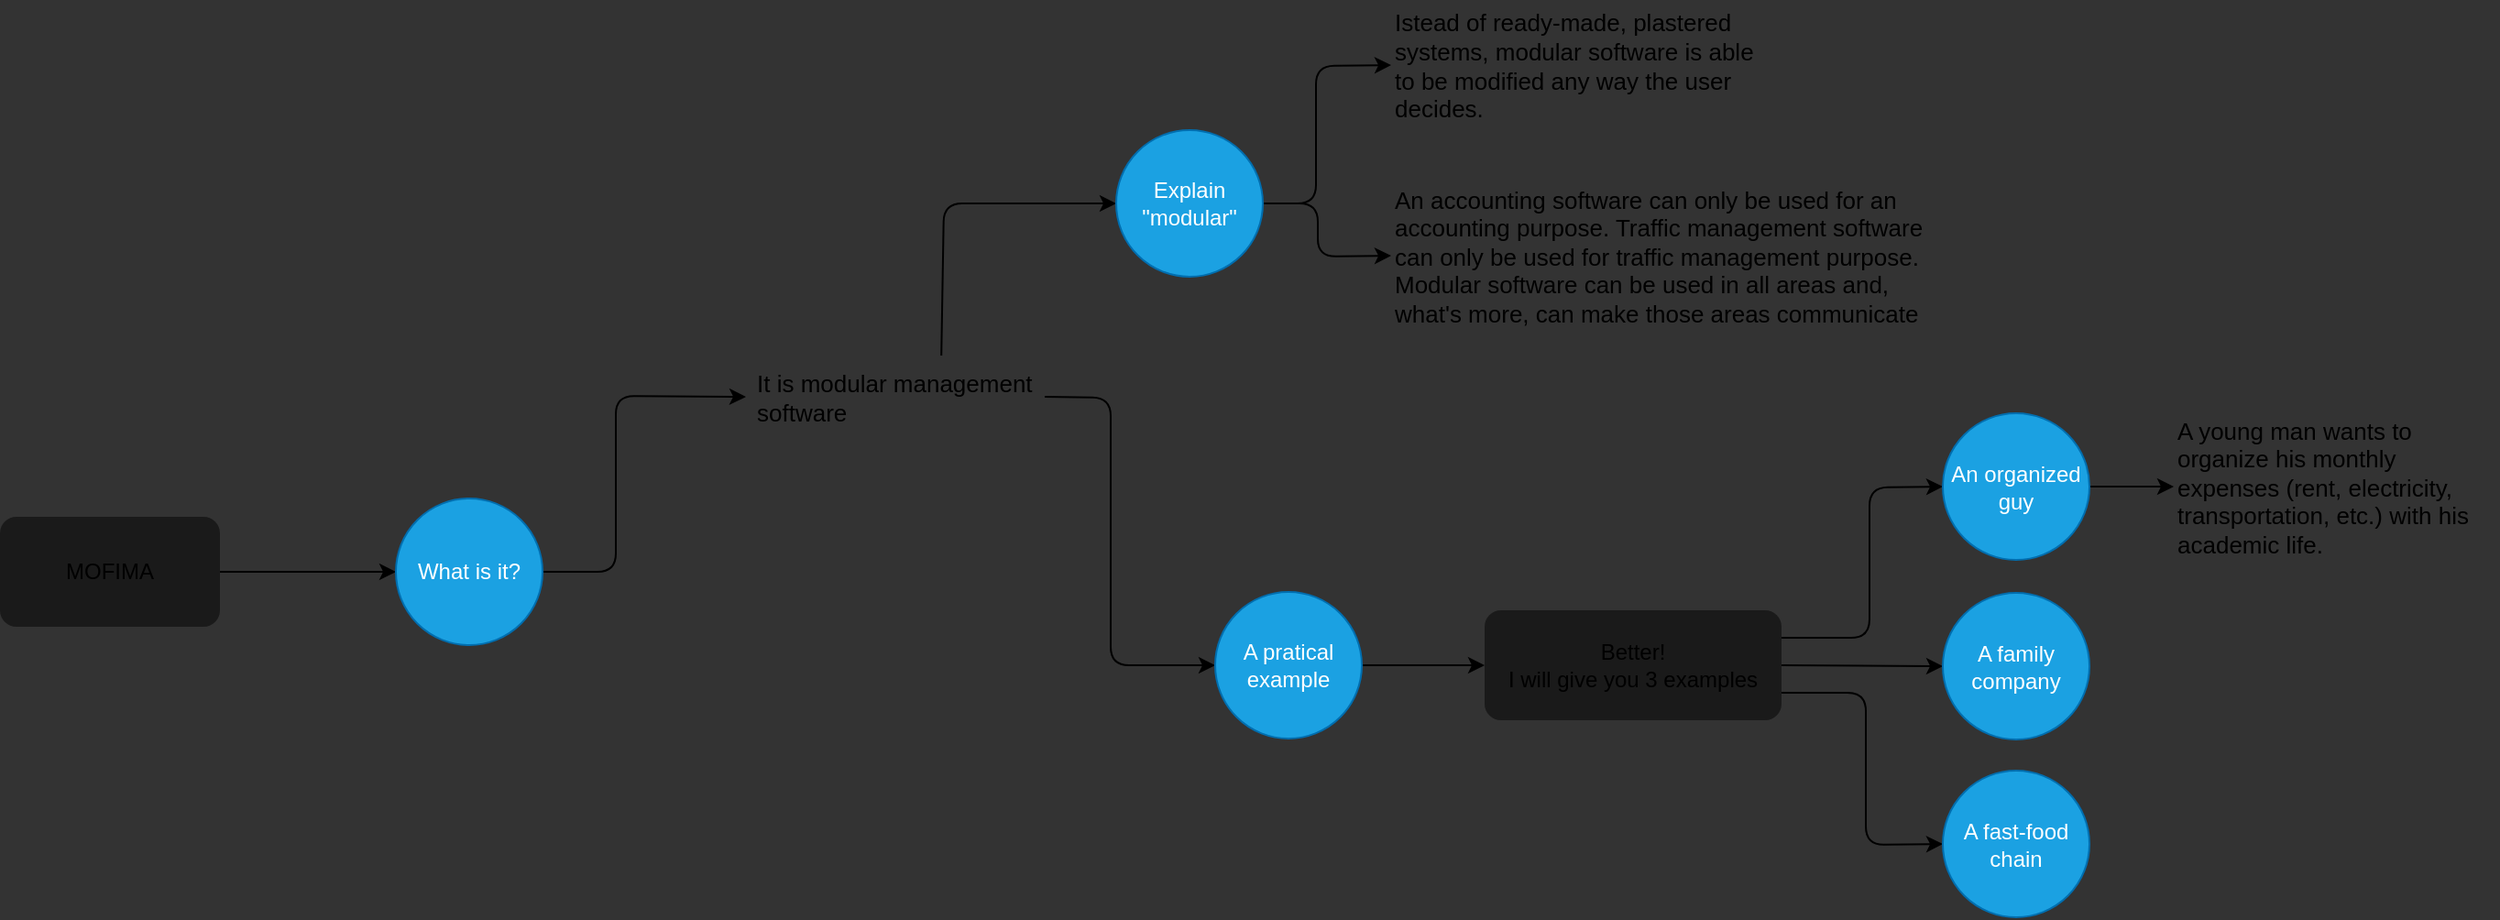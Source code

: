 <mxfile>
    <diagram id="ZWsR88qyobfc40CuGk_Y" name="Página-1">
        <mxGraphModel dx="1212" dy="690" grid="0" gridSize="10" guides="1" tooltips="1" connect="1" arrows="1" fold="1" page="1" pageScale="1" pageWidth="2336" pageHeight="1654" background="#333333" math="0" shadow="0">
            <root>
                <mxCell id="0"/>
                <mxCell id="1" parent="0"/>
                <mxCell id="4" style="edgeStyle=none;html=1;exitX=1;exitY=0.5;exitDx=0;exitDy=0;entryX=0;entryY=0.5;entryDx=0;entryDy=0;" edge="1" parent="1" source="2" target="3">
                    <mxGeometry relative="1" as="geometry"/>
                </mxCell>
                <mxCell id="2" value="MOFIMA" style="rounded=1;whiteSpace=wrap;html=1;fillColor=#1A1A1A;strokeColor=none;" vertex="1" parent="1">
                    <mxGeometry x="35" y="801" width="120" height="60" as="geometry"/>
                </mxCell>
                <mxCell id="7" style="edgeStyle=none;html=1;exitX=1;exitY=0.5;exitDx=0;exitDy=0;entryX=0;entryY=0.5;entryDx=0;entryDy=0;" edge="1" parent="1" source="3" target="5">
                    <mxGeometry relative="1" as="geometry">
                        <Array as="points">
                            <mxPoint x="371" y="831"/>
                            <mxPoint x="371" y="735"/>
                        </Array>
                    </mxGeometry>
                </mxCell>
                <mxCell id="3" value="What is it?" style="ellipse;whiteSpace=wrap;html=1;aspect=fixed;fillColor=#1ba1e2;strokeColor=#006EAF;fontColor=#ffffff;" vertex="1" parent="1">
                    <mxGeometry x="251" y="791" width="80" height="80" as="geometry"/>
                </mxCell>
                <mxCell id="10" value="" style="edgeStyle=none;html=1;fontSize=13;entryX=0;entryY=0.5;entryDx=0;entryDy=0;exitX=0.654;exitY=-0.023;exitDx=0;exitDy=0;exitPerimeter=0;" edge="1" parent="1" source="5" target="8">
                    <mxGeometry relative="1" as="geometry">
                        <Array as="points">
                            <mxPoint x="550" y="630"/>
                        </Array>
                    </mxGeometry>
                </mxCell>
                <mxCell id="17" style="edgeStyle=none;html=1;exitX=1;exitY=0.5;exitDx=0;exitDy=0;entryX=0;entryY=0.5;entryDx=0;entryDy=0;fontSize=13;" edge="1" parent="1" source="5" target="16">
                    <mxGeometry relative="1" as="geometry">
                        <Array as="points">
                            <mxPoint x="641" y="736"/>
                            <mxPoint x="641" y="882"/>
                        </Array>
                    </mxGeometry>
                </mxCell>
                <mxCell id="5" value="It is modular management&#10;software" style="text;strokeColor=none;fillColor=none;align=left;verticalAlign=middle;spacingLeft=4;spacingRight=4;overflow=hidden;points=[[0,0.5],[1,0.5]];portConstraint=eastwest;rotatable=0;fontSize=13;" vertex="1" parent="1">
                    <mxGeometry x="442" y="714" width="163" height="43" as="geometry"/>
                </mxCell>
                <mxCell id="13" style="edgeStyle=none;html=1;exitX=1;exitY=0.5;exitDx=0;exitDy=0;entryX=0;entryY=0.5;entryDx=0;entryDy=0;fontSize=13;" edge="1" parent="1" source="8" target="12">
                    <mxGeometry relative="1" as="geometry">
                        <Array as="points">
                            <mxPoint x="753" y="630"/>
                            <mxPoint x="753" y="555"/>
                        </Array>
                    </mxGeometry>
                </mxCell>
                <mxCell id="15" style="edgeStyle=none;html=1;exitX=1;exitY=0.5;exitDx=0;exitDy=0;entryX=0;entryY=0.5;entryDx=0;entryDy=0;fontSize=13;" edge="1" parent="1" source="8" target="14">
                    <mxGeometry relative="1" as="geometry">
                        <Array as="points">
                            <mxPoint x="754" y="630"/>
                            <mxPoint x="754" y="659"/>
                        </Array>
                    </mxGeometry>
                </mxCell>
                <mxCell id="8" value="Explain &quot;modular&quot;" style="ellipse;whiteSpace=wrap;html=1;aspect=fixed;fillColor=#1ba1e2;strokeColor=#006EAF;fontColor=#ffffff;" vertex="1" parent="1">
                    <mxGeometry x="644" y="590" width="80" height="80" as="geometry"/>
                </mxCell>
                <mxCell id="12" value="Istead of ready-made, plastered systems, modular software is able to be modified any way the user decides." style="text;html=1;strokeColor=none;fillColor=none;align=left;verticalAlign=middle;whiteSpace=wrap;rounded=0;fontSize=13;" vertex="1" parent="1">
                    <mxGeometry x="794" y="519" width="206" height="71" as="geometry"/>
                </mxCell>
                <mxCell id="14" value="An accounting software can only be used for an accounting purpose. Traffic management software can only be used for traffic management purpose. Modular software can be used in all areas and, what's more, can make those areas communicate" style="text;html=1;strokeColor=none;fillColor=none;align=left;verticalAlign=middle;whiteSpace=wrap;rounded=0;fontSize=13;" vertex="1" parent="1">
                    <mxGeometry x="794" y="585" width="298" height="147" as="geometry"/>
                </mxCell>
                <mxCell id="20" style="edgeStyle=none;html=1;exitX=1;exitY=0.5;exitDx=0;exitDy=0;entryX=0;entryY=0.5;entryDx=0;entryDy=0;fontSize=13;" edge="1" parent="1" source="16" target="19">
                    <mxGeometry relative="1" as="geometry"/>
                </mxCell>
                <mxCell id="16" value="A pratical&lt;br&gt;example" style="ellipse;whiteSpace=wrap;html=1;aspect=fixed;fillColor=#1ba1e2;strokeColor=#006EAF;fontColor=#ffffff;" vertex="1" parent="1">
                    <mxGeometry x="698" y="842" width="80" height="80" as="geometry"/>
                </mxCell>
                <mxCell id="26" style="edgeStyle=none;html=1;exitX=1;exitY=0.5;exitDx=0;exitDy=0;entryX=0;entryY=0.5;entryDx=0;entryDy=0;fontSize=13;" edge="1" parent="1" source="19" target="23">
                    <mxGeometry relative="1" as="geometry"/>
                </mxCell>
                <mxCell id="27" style="edgeStyle=none;html=1;exitX=1;exitY=0.25;exitDx=0;exitDy=0;entryX=0;entryY=0.5;entryDx=0;entryDy=0;fontSize=13;" edge="1" parent="1" source="19" target="21">
                    <mxGeometry relative="1" as="geometry">
                        <Array as="points">
                            <mxPoint x="1055" y="867"/>
                            <mxPoint x="1055" y="785"/>
                        </Array>
                    </mxGeometry>
                </mxCell>
                <mxCell id="28" style="edgeStyle=none;html=1;exitX=1;exitY=0.75;exitDx=0;exitDy=0;entryX=0;entryY=0.5;entryDx=0;entryDy=0;fontSize=13;" edge="1" parent="1" source="19" target="25">
                    <mxGeometry relative="1" as="geometry">
                        <Array as="points">
                            <mxPoint x="1053" y="897"/>
                            <mxPoint x="1053" y="980"/>
                        </Array>
                    </mxGeometry>
                </mxCell>
                <mxCell id="19" value="Better!&lt;br&gt;I will give you 3 examples" style="rounded=1;whiteSpace=wrap;html=1;fillColor=#1A1A1A;strokeColor=none;" vertex="1" parent="1">
                    <mxGeometry x="845" y="852" width="162" height="60" as="geometry"/>
                </mxCell>
                <mxCell id="30" style="edgeStyle=none;html=1;exitX=1;exitY=0.5;exitDx=0;exitDy=0;entryX=0;entryY=0.5;entryDx=0;entryDy=0;fontSize=13;" edge="1" parent="1" source="21" target="29">
                    <mxGeometry relative="1" as="geometry"/>
                </mxCell>
                <mxCell id="21" value="An organized guy" style="ellipse;whiteSpace=wrap;html=1;aspect=fixed;fillColor=#1ba1e2;strokeColor=#006EAF;fontColor=#ffffff;" vertex="1" parent="1">
                    <mxGeometry x="1095" y="744.5" width="80" height="80" as="geometry"/>
                </mxCell>
                <mxCell id="23" value="A family company" style="ellipse;whiteSpace=wrap;html=1;aspect=fixed;fillColor=#1ba1e2;strokeColor=#006EAF;fontColor=#ffffff;" vertex="1" parent="1">
                    <mxGeometry x="1095" y="842.5" width="80" height="80" as="geometry"/>
                </mxCell>
                <mxCell id="25" value="A fast-food chain" style="ellipse;whiteSpace=wrap;html=1;aspect=fixed;fillColor=#1ba1e2;strokeColor=#006EAF;fontColor=#ffffff;" vertex="1" parent="1">
                    <mxGeometry x="1095" y="939.5" width="80" height="80" as="geometry"/>
                </mxCell>
                <mxCell id="29" value="A young man wants to organize his monthly expenses (rent, electricity, transportation, etc.) with his academic life.&amp;nbsp;" style="text;html=1;strokeColor=none;fillColor=none;align=left;verticalAlign=middle;whiteSpace=wrap;rounded=0;fontSize=13;" vertex="1" parent="1">
                    <mxGeometry x="1221" y="743.5" width="177" height="82" as="geometry"/>
                </mxCell>
            </root>
        </mxGraphModel>
    </diagram>
</mxfile>